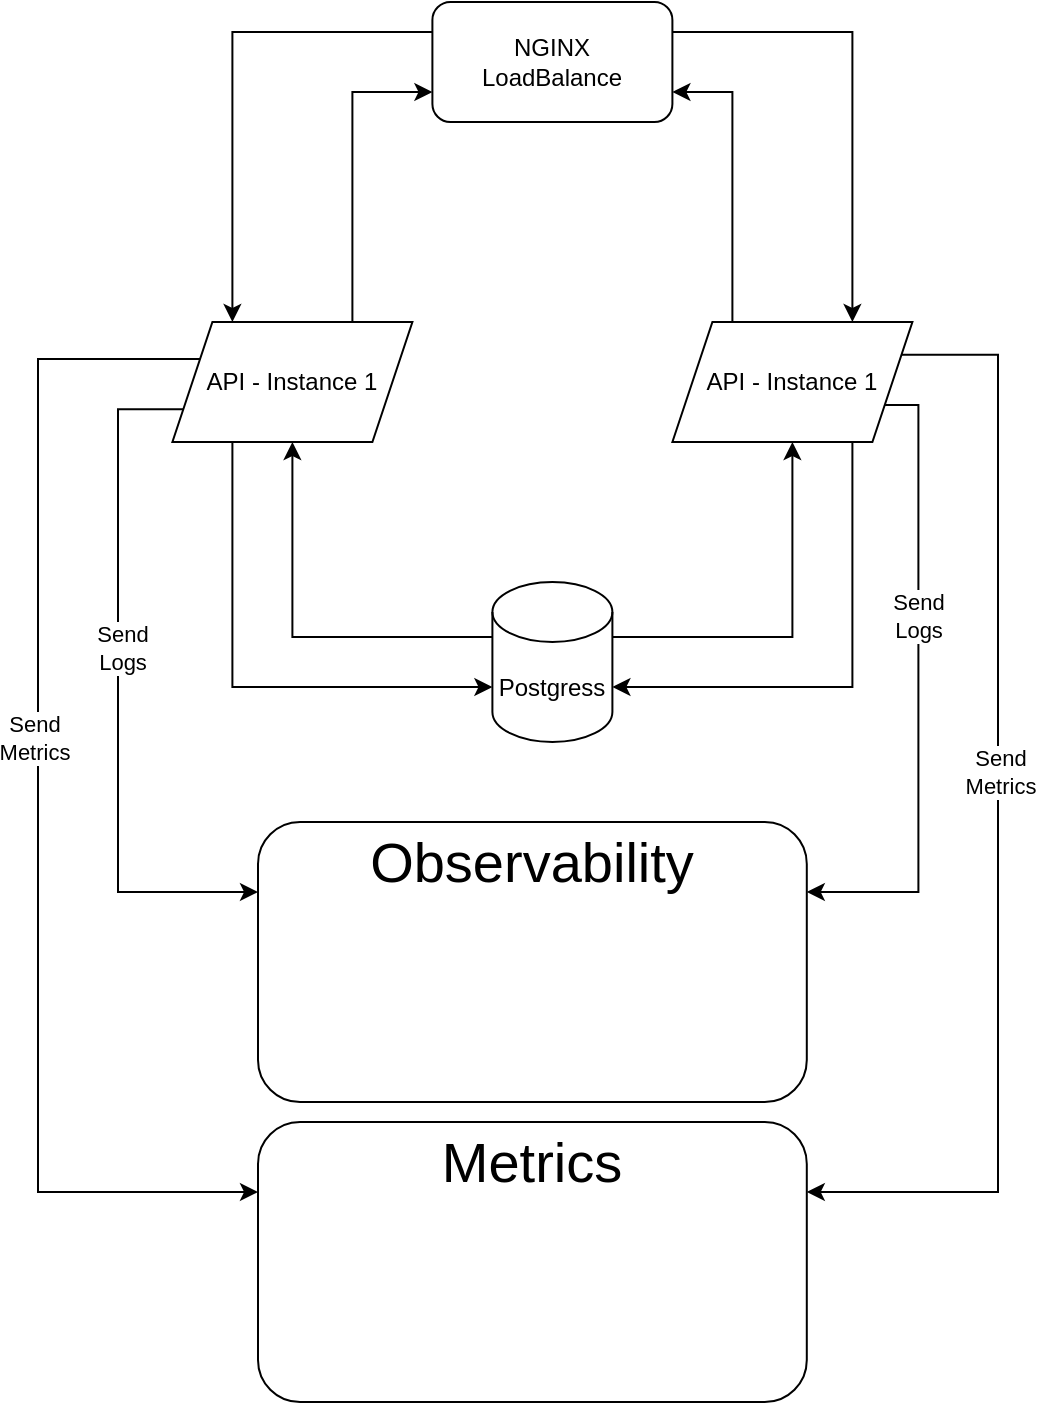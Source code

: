 <mxfile version="21.7.2" type="device">
  <diagram name="Página-1" id="rdudRR3mVjyZs11nzxRL">
    <mxGraphModel dx="1975" dy="749" grid="1" gridSize="10" guides="1" tooltips="1" connect="1" arrows="1" fold="1" page="1" pageScale="1" pageWidth="850" pageHeight="1100" math="0" shadow="0">
      <root>
        <mxCell id="0" />
        <mxCell id="1" parent="0" />
        <mxCell id="RU3b1Y3XTVv_Zi3fL5yk-35" value="" style="group" vertex="1" connectable="0" parent="1">
          <mxGeometry x="617.2" y="140" width="370" height="370" as="geometry" />
        </mxCell>
        <mxCell id="RU3b1Y3XTVv_Zi3fL5yk-12" value="API - Instance 1" style="shape=parallelogram;perimeter=parallelogramPerimeter;whiteSpace=wrap;html=1;fixedSize=1;" vertex="1" parent="RU3b1Y3XTVv_Zi3fL5yk-35">
          <mxGeometry y="160" width="120" height="60" as="geometry" />
        </mxCell>
        <mxCell id="RU3b1Y3XTVv_Zi3fL5yk-13" value="API - Instance 1" style="shape=parallelogram;perimeter=parallelogramPerimeter;whiteSpace=wrap;html=1;fixedSize=1;" vertex="1" parent="RU3b1Y3XTVv_Zi3fL5yk-35">
          <mxGeometry x="250" y="160" width="120" height="60" as="geometry" />
        </mxCell>
        <mxCell id="RU3b1Y3XTVv_Zi3fL5yk-16" style="edgeStyle=orthogonalEdgeStyle;rounded=0;orthogonalLoop=1;jettySize=auto;html=1;exitX=0;exitY=0.25;exitDx=0;exitDy=0;entryX=0.25;entryY=0;entryDx=0;entryDy=0;" edge="1" parent="RU3b1Y3XTVv_Zi3fL5yk-35" source="RU3b1Y3XTVv_Zi3fL5yk-14" target="RU3b1Y3XTVv_Zi3fL5yk-12">
          <mxGeometry relative="1" as="geometry" />
        </mxCell>
        <mxCell id="RU3b1Y3XTVv_Zi3fL5yk-19" style="edgeStyle=orthogonalEdgeStyle;rounded=0;orthogonalLoop=1;jettySize=auto;html=1;exitX=1;exitY=0.25;exitDx=0;exitDy=0;entryX=0.75;entryY=0;entryDx=0;entryDy=0;" edge="1" parent="RU3b1Y3XTVv_Zi3fL5yk-35" source="RU3b1Y3XTVv_Zi3fL5yk-14" target="RU3b1Y3XTVv_Zi3fL5yk-13">
          <mxGeometry relative="1" as="geometry" />
        </mxCell>
        <mxCell id="RU3b1Y3XTVv_Zi3fL5yk-14" value="NGINX&lt;br&gt;LoadBalance" style="rounded=1;whiteSpace=wrap;html=1;" vertex="1" parent="RU3b1Y3XTVv_Zi3fL5yk-35">
          <mxGeometry x="130" width="120" height="60" as="geometry" />
        </mxCell>
        <mxCell id="RU3b1Y3XTVv_Zi3fL5yk-17" style="edgeStyle=orthogonalEdgeStyle;rounded=0;orthogonalLoop=1;jettySize=auto;html=1;exitX=0.75;exitY=0;exitDx=0;exitDy=0;entryX=0;entryY=0.75;entryDx=0;entryDy=0;" edge="1" parent="RU3b1Y3XTVv_Zi3fL5yk-35" source="RU3b1Y3XTVv_Zi3fL5yk-12" target="RU3b1Y3XTVv_Zi3fL5yk-14">
          <mxGeometry relative="1" as="geometry" />
        </mxCell>
        <mxCell id="RU3b1Y3XTVv_Zi3fL5yk-18" style="edgeStyle=orthogonalEdgeStyle;rounded=0;orthogonalLoop=1;jettySize=auto;html=1;exitX=0.25;exitY=0;exitDx=0;exitDy=0;entryX=1;entryY=0.75;entryDx=0;entryDy=0;" edge="1" parent="RU3b1Y3XTVv_Zi3fL5yk-35" source="RU3b1Y3XTVv_Zi3fL5yk-13" target="RU3b1Y3XTVv_Zi3fL5yk-14">
          <mxGeometry relative="1" as="geometry" />
        </mxCell>
        <mxCell id="RU3b1Y3XTVv_Zi3fL5yk-22" style="edgeStyle=orthogonalEdgeStyle;rounded=0;orthogonalLoop=1;jettySize=auto;html=1;exitX=0;exitY=0;exitDx=0;exitDy=27.5;exitPerimeter=0;entryX=0.5;entryY=1;entryDx=0;entryDy=0;" edge="1" parent="RU3b1Y3XTVv_Zi3fL5yk-35" source="RU3b1Y3XTVv_Zi3fL5yk-15" target="RU3b1Y3XTVv_Zi3fL5yk-12">
          <mxGeometry relative="1" as="geometry" />
        </mxCell>
        <mxCell id="RU3b1Y3XTVv_Zi3fL5yk-23" style="edgeStyle=orthogonalEdgeStyle;rounded=0;orthogonalLoop=1;jettySize=auto;html=1;exitX=1;exitY=0;exitDx=0;exitDy=27.5;exitPerimeter=0;" edge="1" parent="RU3b1Y3XTVv_Zi3fL5yk-35" source="RU3b1Y3XTVv_Zi3fL5yk-15" target="RU3b1Y3XTVv_Zi3fL5yk-13">
          <mxGeometry relative="1" as="geometry" />
        </mxCell>
        <mxCell id="RU3b1Y3XTVv_Zi3fL5yk-15" value="Postgress" style="shape=cylinder3;whiteSpace=wrap;html=1;boundedLbl=1;backgroundOutline=1;size=15;" vertex="1" parent="RU3b1Y3XTVv_Zi3fL5yk-35">
          <mxGeometry x="160" y="290" width="60" height="80" as="geometry" />
        </mxCell>
        <mxCell id="RU3b1Y3XTVv_Zi3fL5yk-20" style="edgeStyle=orthogonalEdgeStyle;rounded=0;orthogonalLoop=1;jettySize=auto;html=1;exitX=0.25;exitY=1;exitDx=0;exitDy=0;entryX=0;entryY=0;entryDx=0;entryDy=52.5;entryPerimeter=0;" edge="1" parent="RU3b1Y3XTVv_Zi3fL5yk-35" source="RU3b1Y3XTVv_Zi3fL5yk-12" target="RU3b1Y3XTVv_Zi3fL5yk-15">
          <mxGeometry relative="1" as="geometry" />
        </mxCell>
        <mxCell id="RU3b1Y3XTVv_Zi3fL5yk-21" style="edgeStyle=orthogonalEdgeStyle;rounded=0;orthogonalLoop=1;jettySize=auto;html=1;exitX=0.75;exitY=1;exitDx=0;exitDy=0;entryX=1;entryY=0;entryDx=0;entryDy=52.5;entryPerimeter=0;" edge="1" parent="RU3b1Y3XTVv_Zi3fL5yk-35" source="RU3b1Y3XTVv_Zi3fL5yk-13" target="RU3b1Y3XTVv_Zi3fL5yk-15">
          <mxGeometry relative="1" as="geometry" />
        </mxCell>
        <mxCell id="RU3b1Y3XTVv_Zi3fL5yk-39" style="edgeStyle=orthogonalEdgeStyle;rounded=0;orthogonalLoop=1;jettySize=auto;html=1;exitX=1;exitY=0.75;exitDx=0;exitDy=0;entryX=1;entryY=0.25;entryDx=0;entryDy=0;" edge="1" parent="RU3b1Y3XTVv_Zi3fL5yk-35" source="RU3b1Y3XTVv_Zi3fL5yk-13" target="RU3b1Y3XTVv_Zi3fL5yk-30">
          <mxGeometry relative="1" as="geometry">
            <Array as="points">
              <mxPoint x="373" y="201" />
              <mxPoint x="373" y="445" />
            </Array>
          </mxGeometry>
        </mxCell>
        <mxCell id="RU3b1Y3XTVv_Zi3fL5yk-45" value="Send&lt;br&gt;Logs" style="edgeLabel;html=1;align=center;verticalAlign=middle;resizable=0;points=[];" vertex="1" connectable="0" parent="RU3b1Y3XTVv_Zi3fL5yk-39">
          <mxGeometry x="-0.225" relative="1" as="geometry">
            <mxPoint as="offset" />
          </mxGeometry>
        </mxCell>
        <mxCell id="RU3b1Y3XTVv_Zi3fL5yk-32" value="" style="group" vertex="1" connectable="0" parent="1">
          <mxGeometry x="660" y="550" width="274.4" height="140" as="geometry" />
        </mxCell>
        <mxCell id="RU3b1Y3XTVv_Zi3fL5yk-30" value="" style="rounded=1;whiteSpace=wrap;html=1;" vertex="1" parent="RU3b1Y3XTVv_Zi3fL5yk-32">
          <mxGeometry width="274.4" height="140" as="geometry" />
        </mxCell>
        <mxCell id="RU3b1Y3XTVv_Zi3fL5yk-26" value="" style="shape=image;verticalLabelPosition=bottom;labelBackgroundColor=default;verticalAlign=top;aspect=fixed;imageAspect=0;image=https://miro.medium.com/v2/resize:fit:660/1*yuhNL6d5DwVoXGwZWeb9ig.png;clipPath=inset(25.93% 11% 3.7% 7.33%);" vertex="1" parent="RU3b1Y3XTVv_Zi3fL5yk-32">
          <mxGeometry x="4.642" y="39.2" width="265.115" height="82.24" as="geometry" />
        </mxCell>
        <mxCell id="RU3b1Y3XTVv_Zi3fL5yk-29" value="Observability" style="text;html=1;strokeColor=none;fillColor=none;align=center;verticalAlign=middle;whiteSpace=wrap;rounded=0;fontSize=28;" vertex="1" parent="RU3b1Y3XTVv_Zi3fL5yk-32">
          <mxGeometry x="120.4" y="11.2" width="33.6" height="16.8" as="geometry" />
        </mxCell>
        <mxCell id="RU3b1Y3XTVv_Zi3fL5yk-33" value="" style="group" vertex="1" connectable="0" parent="1">
          <mxGeometry x="660" y="700" width="274.4" height="140" as="geometry" />
        </mxCell>
        <mxCell id="RU3b1Y3XTVv_Zi3fL5yk-31" value="" style="rounded=1;whiteSpace=wrap;html=1;" vertex="1" parent="RU3b1Y3XTVv_Zi3fL5yk-33">
          <mxGeometry width="274.4" height="140" as="geometry" />
        </mxCell>
        <mxCell id="RU3b1Y3XTVv_Zi3fL5yk-27" value="" style="shape=image;verticalLabelPosition=bottom;labelBackgroundColor=default;verticalAlign=top;aspect=fixed;imageAspect=0;image=https://res.cloudinary.com/practicaldev/image/fetch/s--HiwM-kfa--/c_imagga_scale,f_auto,fl_progressive,h_900,q_auto,w_1600/https://dev-to-uploads.s3.amazonaws.com/i/u17n397qj8a8l6u3o2cs.png;clipPath=inset(26.33% 13.67% 28.11% 18%);" vertex="1" parent="RU3b1Y3XTVv_Zi3fL5yk-33">
          <mxGeometry x="10.472" y="39.2" width="253.456" height="95.2" as="geometry" />
        </mxCell>
        <mxCell id="RU3b1Y3XTVv_Zi3fL5yk-28" value="Metrics" style="text;html=1;strokeColor=none;fillColor=none;align=center;verticalAlign=middle;whiteSpace=wrap;rounded=0;fontSize=28;" vertex="1" parent="RU3b1Y3XTVv_Zi3fL5yk-33">
          <mxGeometry x="120.4" y="11.2" width="33.6" height="16.8" as="geometry" />
        </mxCell>
        <mxCell id="RU3b1Y3XTVv_Zi3fL5yk-40" style="edgeStyle=orthogonalEdgeStyle;rounded=0;orthogonalLoop=1;jettySize=auto;html=1;exitX=1;exitY=0.25;exitDx=0;exitDy=0;entryX=1;entryY=0.25;entryDx=0;entryDy=0;" edge="1" parent="1" source="RU3b1Y3XTVv_Zi3fL5yk-13" target="RU3b1Y3XTVv_Zi3fL5yk-31">
          <mxGeometry relative="1" as="geometry">
            <Array as="points">
              <mxPoint x="1030" y="316" />
              <mxPoint x="1030" y="735" />
            </Array>
          </mxGeometry>
        </mxCell>
        <mxCell id="RU3b1Y3XTVv_Zi3fL5yk-43" value="Send&lt;br&gt;Metrics" style="edgeLabel;html=1;align=center;verticalAlign=middle;resizable=0;points=[];" vertex="1" connectable="0" parent="RU3b1Y3XTVv_Zi3fL5yk-40">
          <mxGeometry x="-0.088" y="1" relative="1" as="geometry">
            <mxPoint as="offset" />
          </mxGeometry>
        </mxCell>
        <mxCell id="RU3b1Y3XTVv_Zi3fL5yk-41" style="edgeStyle=orthogonalEdgeStyle;rounded=0;orthogonalLoop=1;jettySize=auto;html=1;exitX=0;exitY=0.75;exitDx=0;exitDy=0;entryX=0;entryY=0.25;entryDx=0;entryDy=0;" edge="1" parent="1" source="RU3b1Y3XTVv_Zi3fL5yk-12" target="RU3b1Y3XTVv_Zi3fL5yk-30">
          <mxGeometry relative="1" as="geometry">
            <Array as="points">
              <mxPoint x="590" y="344" />
              <mxPoint x="590" y="585" />
            </Array>
          </mxGeometry>
        </mxCell>
        <mxCell id="RU3b1Y3XTVv_Zi3fL5yk-46" value="Send&lt;br&gt;Logs" style="edgeLabel;html=1;align=center;verticalAlign=middle;resizable=0;points=[];" vertex="1" connectable="0" parent="RU3b1Y3XTVv_Zi3fL5yk-41">
          <mxGeometry x="-0.119" y="2" relative="1" as="geometry">
            <mxPoint as="offset" />
          </mxGeometry>
        </mxCell>
        <mxCell id="RU3b1Y3XTVv_Zi3fL5yk-42" style="edgeStyle=orthogonalEdgeStyle;rounded=0;orthogonalLoop=1;jettySize=auto;html=1;exitX=0;exitY=0.25;exitDx=0;exitDy=0;entryX=0;entryY=0.25;entryDx=0;entryDy=0;" edge="1" parent="1" source="RU3b1Y3XTVv_Zi3fL5yk-12" target="RU3b1Y3XTVv_Zi3fL5yk-31">
          <mxGeometry relative="1" as="geometry">
            <Array as="points">
              <mxPoint x="550" y="319" />
              <mxPoint x="550" y="735" />
            </Array>
          </mxGeometry>
        </mxCell>
        <mxCell id="RU3b1Y3XTVv_Zi3fL5yk-44" value="Send&lt;br&gt;Metrics" style="edgeLabel;html=1;align=center;verticalAlign=middle;resizable=0;points=[];" vertex="1" connectable="0" parent="RU3b1Y3XTVv_Zi3fL5yk-42">
          <mxGeometry x="-0.111" y="-2" relative="1" as="geometry">
            <mxPoint as="offset" />
          </mxGeometry>
        </mxCell>
      </root>
    </mxGraphModel>
  </diagram>
</mxfile>
